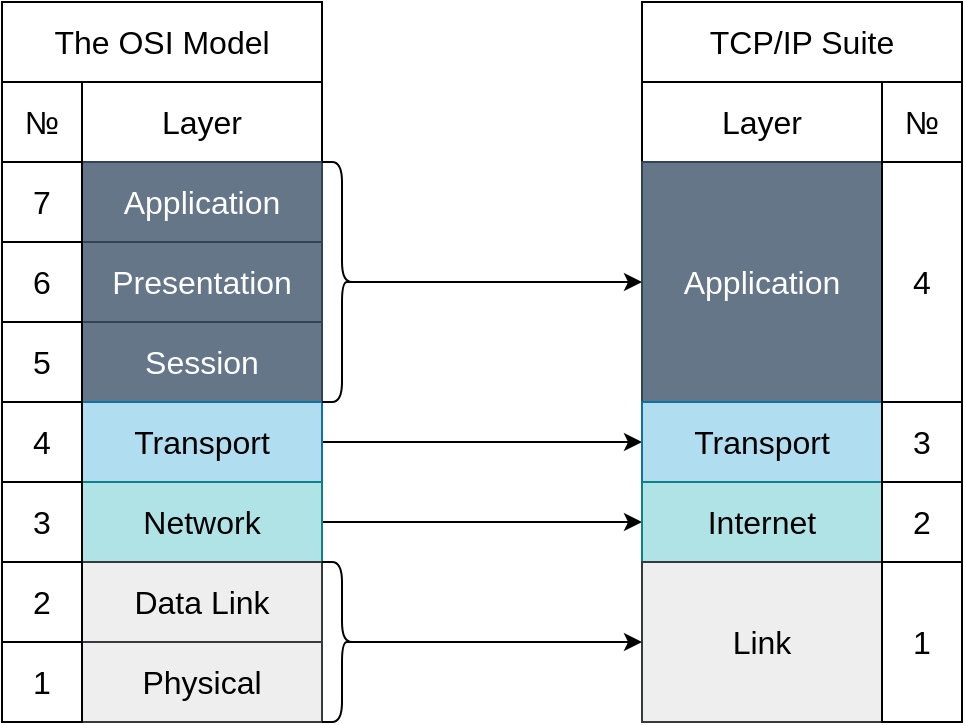 <mxfile version="20.2.0" type="device"><diagram id="9qoxX_LK80nK3lv0ZGAa" name="Page-1"><mxGraphModel dx="1422" dy="780" grid="1" gridSize="10" guides="1" tooltips="1" connect="1" arrows="1" fold="1" page="1" pageScale="1" pageWidth="850" pageHeight="1100" background="#ffffff" math="0" shadow="0"><root><mxCell id="0"/><mxCell id="1" parent="0"/><mxCell id="9_kEAkFbMhmijNgyj38X-1" value="The OSI Model" style="rounded=0;whiteSpace=wrap;html=1;fontSize=16;" vertex="1" parent="1"><mxGeometry x="280" y="120" width="160" height="40" as="geometry"/></mxCell><mxCell id="9_kEAkFbMhmijNgyj38X-2" value="Layer" style="rounded=0;whiteSpace=wrap;html=1;fontSize=16;" vertex="1" parent="1"><mxGeometry x="320" y="160" width="120" height="40" as="geometry"/></mxCell><mxCell id="9_kEAkFbMhmijNgyj38X-3" value="№" style="rounded=0;whiteSpace=wrap;html=1;fontSize=16;" vertex="1" parent="1"><mxGeometry x="280" y="160" width="40" height="40" as="geometry"/></mxCell><mxCell id="9_kEAkFbMhmijNgyj38X-4" value="Application" style="rounded=0;whiteSpace=wrap;html=1;fontSize=16;fillColor=#647687;fontColor=#ffffff;strokeColor=#314354;" vertex="1" parent="1"><mxGeometry x="320" y="200" width="120" height="40" as="geometry"/></mxCell><mxCell id="9_kEAkFbMhmijNgyj38X-5" value="Presentation" style="rounded=0;whiteSpace=wrap;html=1;fontSize=16;fillColor=#647687;fontColor=#ffffff;strokeColor=#314354;" vertex="1" parent="1"><mxGeometry x="320" y="240" width="120" height="40" as="geometry"/></mxCell><mxCell id="9_kEAkFbMhmijNgyj38X-6" value="Session" style="rounded=0;whiteSpace=wrap;html=1;fontSize=16;fillColor=#647687;fontColor=#ffffff;strokeColor=#314354;" vertex="1" parent="1"><mxGeometry x="320" y="280" width="120" height="40" as="geometry"/></mxCell><mxCell id="9_kEAkFbMhmijNgyj38X-31" style="edgeStyle=orthogonalEdgeStyle;rounded=0;orthogonalLoop=1;jettySize=auto;html=1;exitX=1;exitY=0.5;exitDx=0;exitDy=0;entryX=0;entryY=0.5;entryDx=0;entryDy=0;fontSize=16;" edge="1" parent="1" source="9_kEAkFbMhmijNgyj38X-7" target="9_kEAkFbMhmijNgyj38X-25"><mxGeometry relative="1" as="geometry"/></mxCell><mxCell id="9_kEAkFbMhmijNgyj38X-7" value="Transport" style="rounded=0;whiteSpace=wrap;html=1;fontSize=16;fillColor=#b1ddf0;strokeColor=#10739e;" vertex="1" parent="1"><mxGeometry x="320" y="320" width="120" height="40" as="geometry"/></mxCell><mxCell id="9_kEAkFbMhmijNgyj38X-32" style="edgeStyle=orthogonalEdgeStyle;rounded=0;orthogonalLoop=1;jettySize=auto;html=1;exitX=1;exitY=0.5;exitDx=0;exitDy=0;fontSize=16;" edge="1" parent="1" source="9_kEAkFbMhmijNgyj38X-8" target="9_kEAkFbMhmijNgyj38X-27"><mxGeometry relative="1" as="geometry"/></mxCell><mxCell id="9_kEAkFbMhmijNgyj38X-8" value="Network" style="rounded=0;whiteSpace=wrap;html=1;fontSize=16;fillColor=#b0e3e6;strokeColor=#0e8088;" vertex="1" parent="1"><mxGeometry x="320" y="360" width="120" height="40" as="geometry"/></mxCell><mxCell id="9_kEAkFbMhmijNgyj38X-9" value="Data Link" style="rounded=0;whiteSpace=wrap;html=1;fontSize=16;fillColor=#eeeeee;strokeColor=#36393d;" vertex="1" parent="1"><mxGeometry x="320" y="400" width="120" height="40" as="geometry"/></mxCell><mxCell id="9_kEAkFbMhmijNgyj38X-10" value="Physical" style="rounded=0;whiteSpace=wrap;html=1;fontSize=16;fillColor=#eeeeee;strokeColor=#36393d;" vertex="1" parent="1"><mxGeometry x="320" y="440" width="120" height="40" as="geometry"/></mxCell><mxCell id="9_kEAkFbMhmijNgyj38X-11" value="7" style="rounded=0;whiteSpace=wrap;html=1;fontSize=16;" vertex="1" parent="1"><mxGeometry x="280" y="200" width="40" height="40" as="geometry"/></mxCell><mxCell id="9_kEAkFbMhmijNgyj38X-12" value="6" style="rounded=0;whiteSpace=wrap;html=1;fontSize=16;" vertex="1" parent="1"><mxGeometry x="280" y="240" width="40" height="40" as="geometry"/></mxCell><mxCell id="9_kEAkFbMhmijNgyj38X-13" value="5" style="rounded=0;whiteSpace=wrap;html=1;fontSize=16;" vertex="1" parent="1"><mxGeometry x="280" y="280" width="40" height="40" as="geometry"/></mxCell><mxCell id="9_kEAkFbMhmijNgyj38X-14" value="4" style="rounded=0;whiteSpace=wrap;html=1;fontSize=16;" vertex="1" parent="1"><mxGeometry x="280" y="320" width="40" height="40" as="geometry"/></mxCell><mxCell id="9_kEAkFbMhmijNgyj38X-15" value="3" style="rounded=0;whiteSpace=wrap;html=1;fontSize=16;" vertex="1" parent="1"><mxGeometry x="280" y="360" width="40" height="40" as="geometry"/></mxCell><mxCell id="9_kEAkFbMhmijNgyj38X-16" value="2" style="rounded=0;whiteSpace=wrap;html=1;fontSize=16;" vertex="1" parent="1"><mxGeometry x="280" y="400" width="40" height="40" as="geometry"/></mxCell><mxCell id="9_kEAkFbMhmijNgyj38X-17" value="1" style="rounded=0;whiteSpace=wrap;html=1;fontSize=16;" vertex="1" parent="1"><mxGeometry x="280" y="440" width="40" height="40" as="geometry"/></mxCell><mxCell id="9_kEAkFbMhmijNgyj38X-18" value="TCP/IP Suite" style="rounded=0;whiteSpace=wrap;html=1;fontSize=16;" vertex="1" parent="1"><mxGeometry x="600" y="120" width="160" height="40" as="geometry"/></mxCell><mxCell id="9_kEAkFbMhmijNgyj38X-20" value="№" style="rounded=0;whiteSpace=wrap;html=1;fontSize=16;" vertex="1" parent="1"><mxGeometry x="720" y="160" width="40" height="40" as="geometry"/></mxCell><mxCell id="9_kEAkFbMhmijNgyj38X-21" value="Layer" style="rounded=0;whiteSpace=wrap;html=1;fontSize=16;" vertex="1" parent="1"><mxGeometry x="600" y="160" width="120" height="40" as="geometry"/></mxCell><mxCell id="9_kEAkFbMhmijNgyj38X-22" value="Application" style="rounded=0;whiteSpace=wrap;html=1;fontSize=16;fillColor=#647687;fontColor=#ffffff;strokeColor=#314354;" vertex="1" parent="1"><mxGeometry x="600" y="200" width="120" height="120" as="geometry"/></mxCell><mxCell id="9_kEAkFbMhmijNgyj38X-24" value="4" style="rounded=0;whiteSpace=wrap;html=1;fontSize=16;" vertex="1" parent="1"><mxGeometry x="720" y="200" width="40" height="120" as="geometry"/></mxCell><mxCell id="9_kEAkFbMhmijNgyj38X-25" value="Transport" style="rounded=0;whiteSpace=wrap;html=1;fontSize=16;fillColor=#b1ddf0;strokeColor=#10739e;" vertex="1" parent="1"><mxGeometry x="600" y="320" width="120" height="40" as="geometry"/></mxCell><mxCell id="9_kEAkFbMhmijNgyj38X-26" value="3" style="rounded=0;whiteSpace=wrap;html=1;fontSize=16;" vertex="1" parent="1"><mxGeometry x="720" y="320" width="40" height="40" as="geometry"/></mxCell><mxCell id="9_kEAkFbMhmijNgyj38X-27" value="Internet" style="rounded=0;whiteSpace=wrap;html=1;fontSize=16;fillColor=#b0e3e6;strokeColor=#0e8088;" vertex="1" parent="1"><mxGeometry x="600" y="360" width="120" height="40" as="geometry"/></mxCell><mxCell id="9_kEAkFbMhmijNgyj38X-28" value="2" style="rounded=0;whiteSpace=wrap;html=1;fontSize=16;" vertex="1" parent="1"><mxGeometry x="720" y="360" width="40" height="40" as="geometry"/></mxCell><mxCell id="9_kEAkFbMhmijNgyj38X-29" value="Link" style="rounded=0;whiteSpace=wrap;html=1;fontSize=16;fillColor=#eeeeee;strokeColor=#36393d;" vertex="1" parent="1"><mxGeometry x="600" y="400" width="120" height="80" as="geometry"/></mxCell><mxCell id="9_kEAkFbMhmijNgyj38X-30" value="1" style="rounded=0;whiteSpace=wrap;html=1;fontSize=16;" vertex="1" parent="1"><mxGeometry x="720" y="400" width="40" height="80" as="geometry"/></mxCell><mxCell id="9_kEAkFbMhmijNgyj38X-36" style="edgeStyle=orthogonalEdgeStyle;rounded=0;orthogonalLoop=1;jettySize=auto;html=1;exitX=0.1;exitY=0.5;exitDx=0;exitDy=0;exitPerimeter=0;entryX=0;entryY=0.5;entryDx=0;entryDy=0;fontSize=16;" edge="1" parent="1" source="9_kEAkFbMhmijNgyj38X-33" target="9_kEAkFbMhmijNgyj38X-22"><mxGeometry relative="1" as="geometry"/></mxCell><mxCell id="9_kEAkFbMhmijNgyj38X-33" value="" style="shape=curlyBracket;whiteSpace=wrap;html=1;rounded=1;flipH=1;fontSize=16;" vertex="1" parent="1"><mxGeometry x="440" y="200" width="20" height="120" as="geometry"/></mxCell><mxCell id="9_kEAkFbMhmijNgyj38X-35" style="edgeStyle=orthogonalEdgeStyle;rounded=0;orthogonalLoop=1;jettySize=auto;html=1;exitX=0.1;exitY=0.5;exitDx=0;exitDy=0;exitPerimeter=0;entryX=0;entryY=0.5;entryDx=0;entryDy=0;fontSize=16;" edge="1" parent="1" source="9_kEAkFbMhmijNgyj38X-34" target="9_kEAkFbMhmijNgyj38X-29"><mxGeometry relative="1" as="geometry"/></mxCell><mxCell id="9_kEAkFbMhmijNgyj38X-34" value="" style="shape=curlyBracket;whiteSpace=wrap;html=1;rounded=1;flipH=1;fontSize=16;size=0.5;" vertex="1" parent="1"><mxGeometry x="440" y="400" width="20" height="80" as="geometry"/></mxCell></root></mxGraphModel></diagram></mxfile>